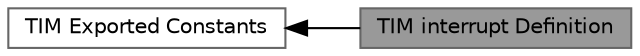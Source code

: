 digraph "TIM interrupt Definition"
{
 // LATEX_PDF_SIZE
  bgcolor="transparent";
  edge [fontname=Helvetica,fontsize=10,labelfontname=Helvetica,labelfontsize=10];
  node [fontname=Helvetica,fontsize=10,shape=box,height=0.2,width=0.4];
  rankdir=LR;
  Node2 [id="Node000002",label="TIM Exported Constants",height=0.2,width=0.4,color="grey40", fillcolor="white", style="filled",URL="$group___t_i_m___exported___constants.html",tooltip=" "];
  Node1 [id="Node000001",label="TIM interrupt Definition",height=0.2,width=0.4,color="gray40", fillcolor="grey60", style="filled", fontcolor="black",tooltip=" "];
  Node2->Node1 [shape=plaintext, dir="back", style="solid"];
}
